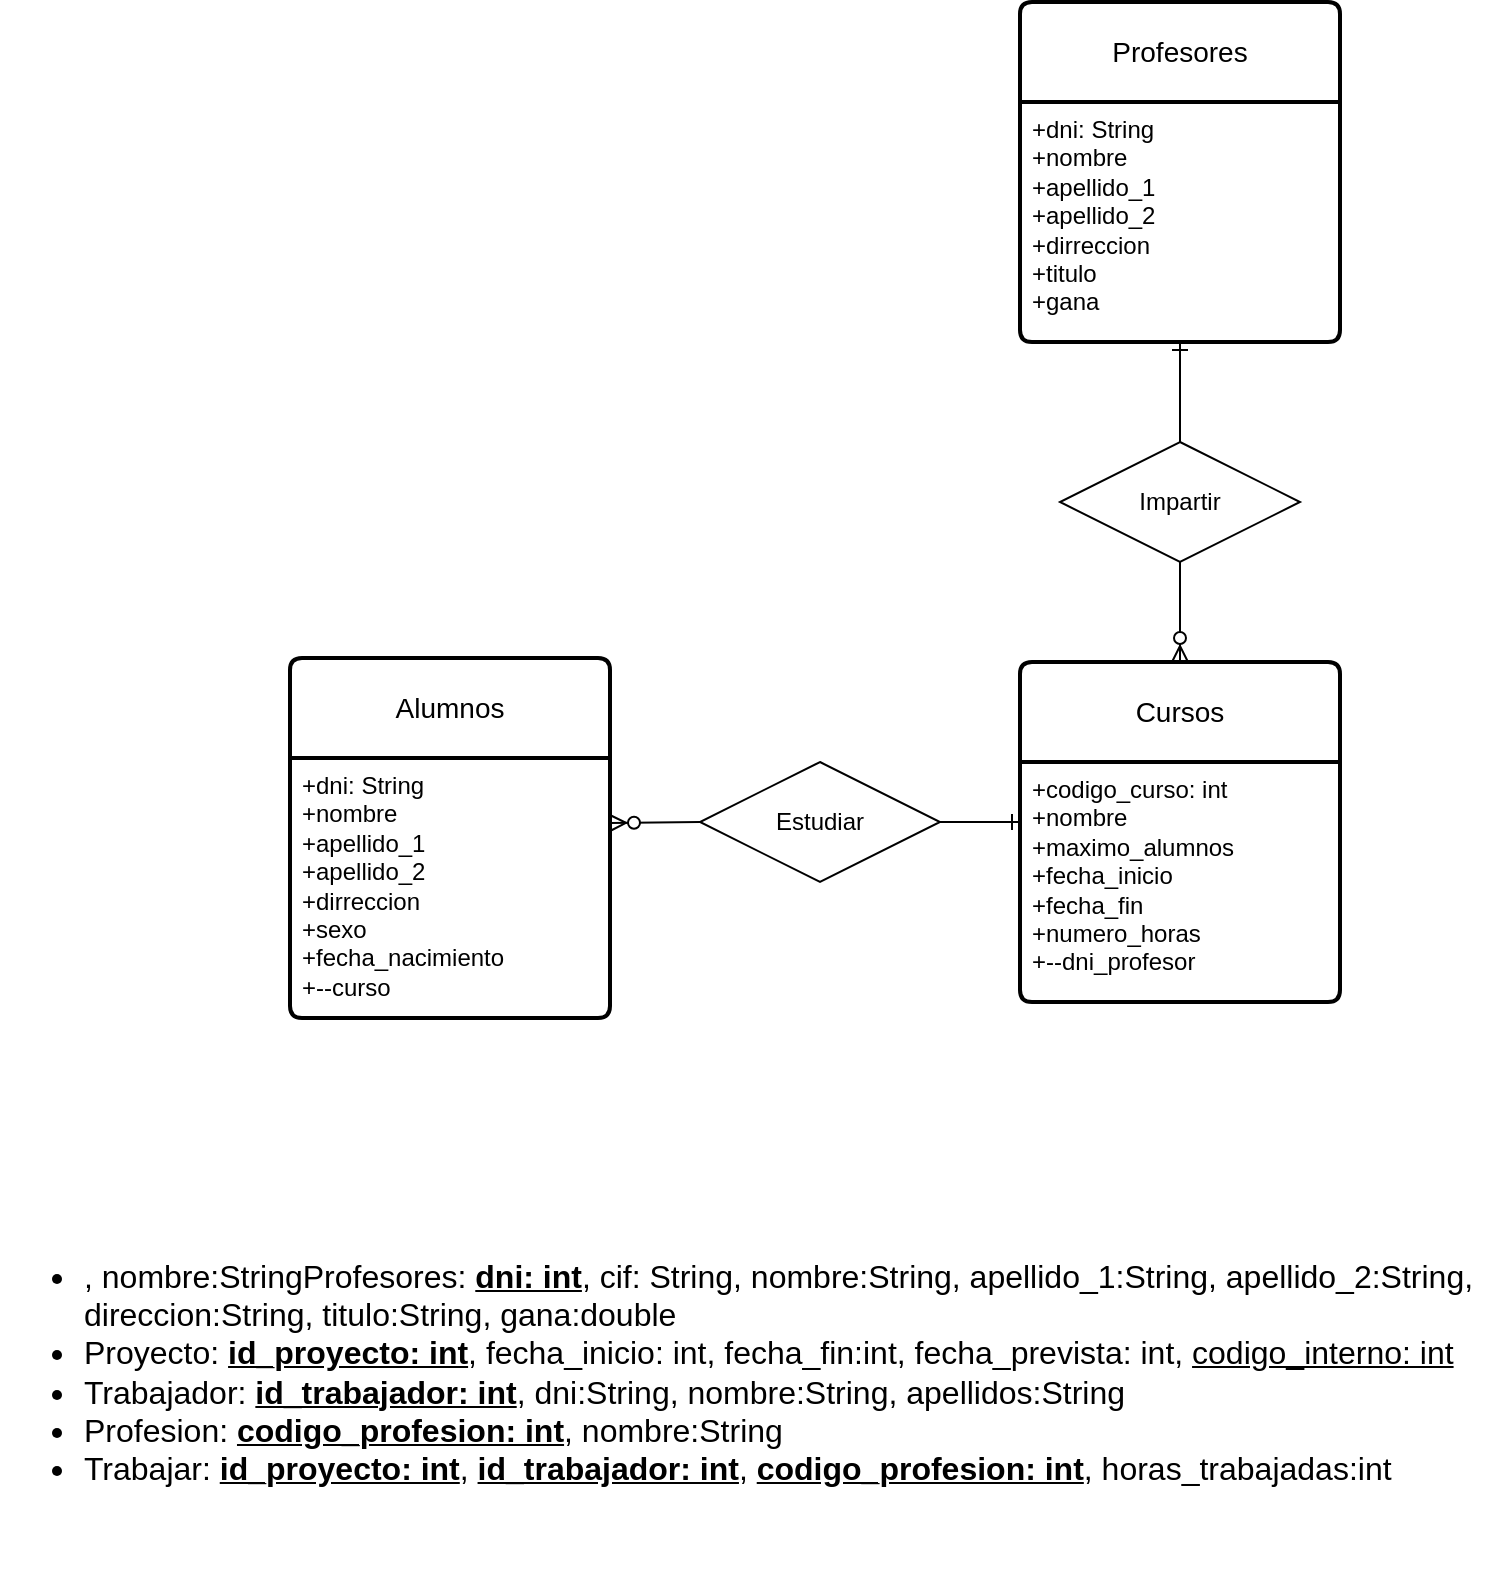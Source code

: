 <mxfile version="22.0.5" type="github">
  <diagram id="R2lEEEUBdFMjLlhIrx00" name="Page-1">
    <mxGraphModel dx="1843" dy="774" grid="1" gridSize="10" guides="1" tooltips="1" connect="1" arrows="1" fold="1" page="1" pageScale="1" pageWidth="850" pageHeight="1100" math="0" shadow="0" extFonts="Permanent Marker^https://fonts.googleapis.com/css?family=Permanent+Marker">
      <root>
        <mxCell id="0" />
        <mxCell id="1" parent="0" />
        <mxCell id="aaNarSgUFvnBXzpEQc9T-1" value="Alumnos" style="swimlane;childLayout=stackLayout;horizontal=1;startSize=50;horizontalStack=0;rounded=1;fontSize=14;fontStyle=0;strokeWidth=2;resizeParent=0;resizeLast=1;shadow=0;dashed=0;align=center;arcSize=4;whiteSpace=wrap;html=1;" parent="1" vertex="1">
          <mxGeometry x="185" y="388" width="160" height="180" as="geometry" />
        </mxCell>
        <mxCell id="aaNarSgUFvnBXzpEQc9T-2" value="+dni: String&lt;br&gt;+nombre&lt;br&gt;+apellido_1&lt;br&gt;+apellido_2&lt;br&gt;+dirreccion&lt;br&gt;+sexo&lt;br&gt;+fecha_nacimiento&lt;br&gt;+--curso" style="align=left;strokeColor=none;fillColor=none;spacingLeft=4;fontSize=12;verticalAlign=top;resizable=0;rotatable=0;part=1;html=1;" parent="aaNarSgUFvnBXzpEQc9T-1" vertex="1">
          <mxGeometry y="50" width="160" height="130" as="geometry" />
        </mxCell>
        <mxCell id="aaNarSgUFvnBXzpEQc9T-3" value="Cursos" style="swimlane;childLayout=stackLayout;horizontal=1;startSize=50;horizontalStack=0;rounded=1;fontSize=14;fontStyle=0;strokeWidth=2;resizeParent=0;resizeLast=1;shadow=0;dashed=0;align=center;arcSize=4;whiteSpace=wrap;html=1;" parent="1" vertex="1">
          <mxGeometry x="550" y="390" width="160" height="170" as="geometry" />
        </mxCell>
        <mxCell id="aaNarSgUFvnBXzpEQc9T-4" value="+codigo_curso: int&lt;br&gt;+nombre&lt;br&gt;+maximo_alumnos&lt;br&gt;+fecha_inicio&lt;br&gt;+fecha_fin&lt;br&gt;+numero_horas&lt;br&gt;+--dni_profesor" style="align=left;strokeColor=none;fillColor=none;spacingLeft=4;fontSize=12;verticalAlign=top;resizable=0;rotatable=0;part=1;html=1;" parent="aaNarSgUFvnBXzpEQc9T-3" vertex="1">
          <mxGeometry y="50" width="160" height="120" as="geometry" />
        </mxCell>
        <mxCell id="aaNarSgUFvnBXzpEQc9T-5" value="Profesores" style="swimlane;childLayout=stackLayout;horizontal=1;startSize=50;horizontalStack=0;rounded=1;fontSize=14;fontStyle=0;strokeWidth=2;resizeParent=0;resizeLast=1;shadow=0;dashed=0;align=center;arcSize=4;whiteSpace=wrap;html=1;" parent="1" vertex="1">
          <mxGeometry x="550" y="60" width="160" height="170" as="geometry" />
        </mxCell>
        <mxCell id="aaNarSgUFvnBXzpEQc9T-6" value="+dni: String&lt;br style=&quot;border-color: var(--border-color);&quot;&gt;+nombre&lt;br style=&quot;border-color: var(--border-color);&quot;&gt;+apellido_1&lt;br style=&quot;border-color: var(--border-color);&quot;&gt;+apellido_2&lt;br style=&quot;border-color: var(--border-color);&quot;&gt;+dirreccion&lt;br&gt;+titulo&lt;br&gt;+gana" style="align=left;strokeColor=none;fillColor=none;spacingLeft=4;fontSize=12;verticalAlign=top;resizable=0;rotatable=0;part=1;html=1;" parent="aaNarSgUFvnBXzpEQc9T-5" vertex="1">
          <mxGeometry y="50" width="160" height="120" as="geometry" />
        </mxCell>
        <mxCell id="aaNarSgUFvnBXzpEQc9T-8" value="Estudiar" style="shape=rhombus;perimeter=rhombusPerimeter;whiteSpace=wrap;html=1;align=center;" parent="1" vertex="1">
          <mxGeometry x="390" y="440" width="120" height="60" as="geometry" />
        </mxCell>
        <mxCell id="aaNarSgUFvnBXzpEQc9T-9" value="Impartir" style="shape=rhombus;perimeter=rhombusPerimeter;whiteSpace=wrap;html=1;align=center;" parent="1" vertex="1">
          <mxGeometry x="570" y="280" width="120" height="60" as="geometry" />
        </mxCell>
        <mxCell id="aaNarSgUFvnBXzpEQc9T-10" value="" style="fontSize=12;html=1;endArrow=ERone;endFill=1;rounded=0;entryX=0.5;entryY=1;entryDx=0;entryDy=0;exitX=0.5;exitY=0;exitDx=0;exitDy=0;" parent="1" source="aaNarSgUFvnBXzpEQc9T-9" target="aaNarSgUFvnBXzpEQc9T-6" edge="1">
          <mxGeometry width="100" height="100" relative="1" as="geometry">
            <mxPoint x="700" y="360" as="sourcePoint" />
            <mxPoint x="800" y="260" as="targetPoint" />
          </mxGeometry>
        </mxCell>
        <mxCell id="aaNarSgUFvnBXzpEQc9T-13" value="" style="fontSize=12;html=1;endArrow=ERzeroToMany;endFill=1;rounded=0;exitX=0.5;exitY=1;exitDx=0;exitDy=0;entryX=0.5;entryY=0;entryDx=0;entryDy=0;" parent="1" source="aaNarSgUFvnBXzpEQc9T-9" target="aaNarSgUFvnBXzpEQc9T-3" edge="1">
          <mxGeometry width="100" height="100" relative="1" as="geometry">
            <mxPoint x="690" y="400" as="sourcePoint" />
            <mxPoint x="790" y="300" as="targetPoint" />
          </mxGeometry>
        </mxCell>
        <mxCell id="aaNarSgUFvnBXzpEQc9T-14" value="" style="fontSize=12;html=1;endArrow=ERone;endFill=1;rounded=0;entryX=0;entryY=0.25;entryDx=0;entryDy=0;exitX=1;exitY=0.5;exitDx=0;exitDy=0;" parent="1" source="aaNarSgUFvnBXzpEQc9T-8" target="aaNarSgUFvnBXzpEQc9T-4" edge="1">
          <mxGeometry width="100" height="100" relative="1" as="geometry">
            <mxPoint x="640" y="290" as="sourcePoint" />
            <mxPoint x="640" y="240" as="targetPoint" />
          </mxGeometry>
        </mxCell>
        <mxCell id="aaNarSgUFvnBXzpEQc9T-15" value="" style="fontSize=12;html=1;endArrow=ERzeroToMany;endFill=1;rounded=0;exitX=0;exitY=0.5;exitDx=0;exitDy=0;entryX=1;entryY=0.25;entryDx=0;entryDy=0;" parent="1" source="aaNarSgUFvnBXzpEQc9T-8" target="aaNarSgUFvnBXzpEQc9T-2" edge="1">
          <mxGeometry width="100" height="100" relative="1" as="geometry">
            <mxPoint x="640" y="350" as="sourcePoint" />
            <mxPoint x="640" y="400" as="targetPoint" />
          </mxGeometry>
        </mxCell>
        <mxCell id="aaNarSgUFvnBXzpEQc9T-16" value="&lt;ul style=&quot;font-size: 16px;&quot;&gt;&lt;li style=&quot;border-color: var(--border-color);&quot;&gt;, nombre:StringProfesores:&amp;nbsp;&lt;u style=&quot;border-color: var(--border-color); font-weight: bold;&quot;&gt;dni: int&lt;/u&gt;, cif: String, nombre:String, apellido_1:String, apellido_2:String, direccion:String, titulo:String, gana:double&lt;/li&gt;&lt;li style=&quot;border-color: var(--border-color);&quot;&gt;Proyecto:&amp;nbsp;&lt;u style=&quot;border-color: var(--border-color); font-weight: bold;&quot;&gt;id_proyecto: int&lt;/u&gt;, fecha_inicio: int, fecha_fin:int, fecha_prevista: int,&amp;nbsp;&lt;u style=&quot;border-color: var(--border-color);&quot;&gt;codigo_interno: int&lt;/u&gt;&lt;/li&gt;&lt;li style=&quot;border-color: var(--border-color);&quot;&gt;Trabajador:&amp;nbsp;&lt;u style=&quot;border-color: var(--border-color); font-weight: bold;&quot;&gt;id_trabajador: int&lt;/u&gt;, dni:String, nombre:String, apellidos:String&lt;/li&gt;&lt;li style=&quot;border-color: var(--border-color);&quot;&gt;Profesion:&amp;nbsp;&lt;u style=&quot;border-color: var(--border-color); font-weight: bold;&quot;&gt;codigo_profesion: int&lt;/u&gt;, nombre:String&lt;/li&gt;&lt;li style=&quot;border-color: var(--border-color);&quot;&gt;Trabajar:&amp;nbsp;&lt;u style=&quot;border-color: var(--border-color); font-weight: bold;&quot;&gt;id_proyecto: int&lt;/u&gt;,&amp;nbsp;&lt;u style=&quot;border-color: var(--border-color); font-weight: bold;&quot;&gt;id_trabajador: int&lt;/u&gt;,&amp;nbsp;&lt;u style=&quot;border-color: var(--border-color); font-weight: bold;&quot;&gt;codigo_profesion: int&lt;/u&gt;, horas_trabajadas:int&lt;/li&gt;&lt;/ul&gt;" style="text;strokeColor=none;fillColor=none;html=1;whiteSpace=wrap;verticalAlign=middle;overflow=hidden;" parent="1" vertex="1">
          <mxGeometry x="40" y="640" width="750" height="210" as="geometry" />
        </mxCell>
      </root>
    </mxGraphModel>
  </diagram>
</mxfile>
